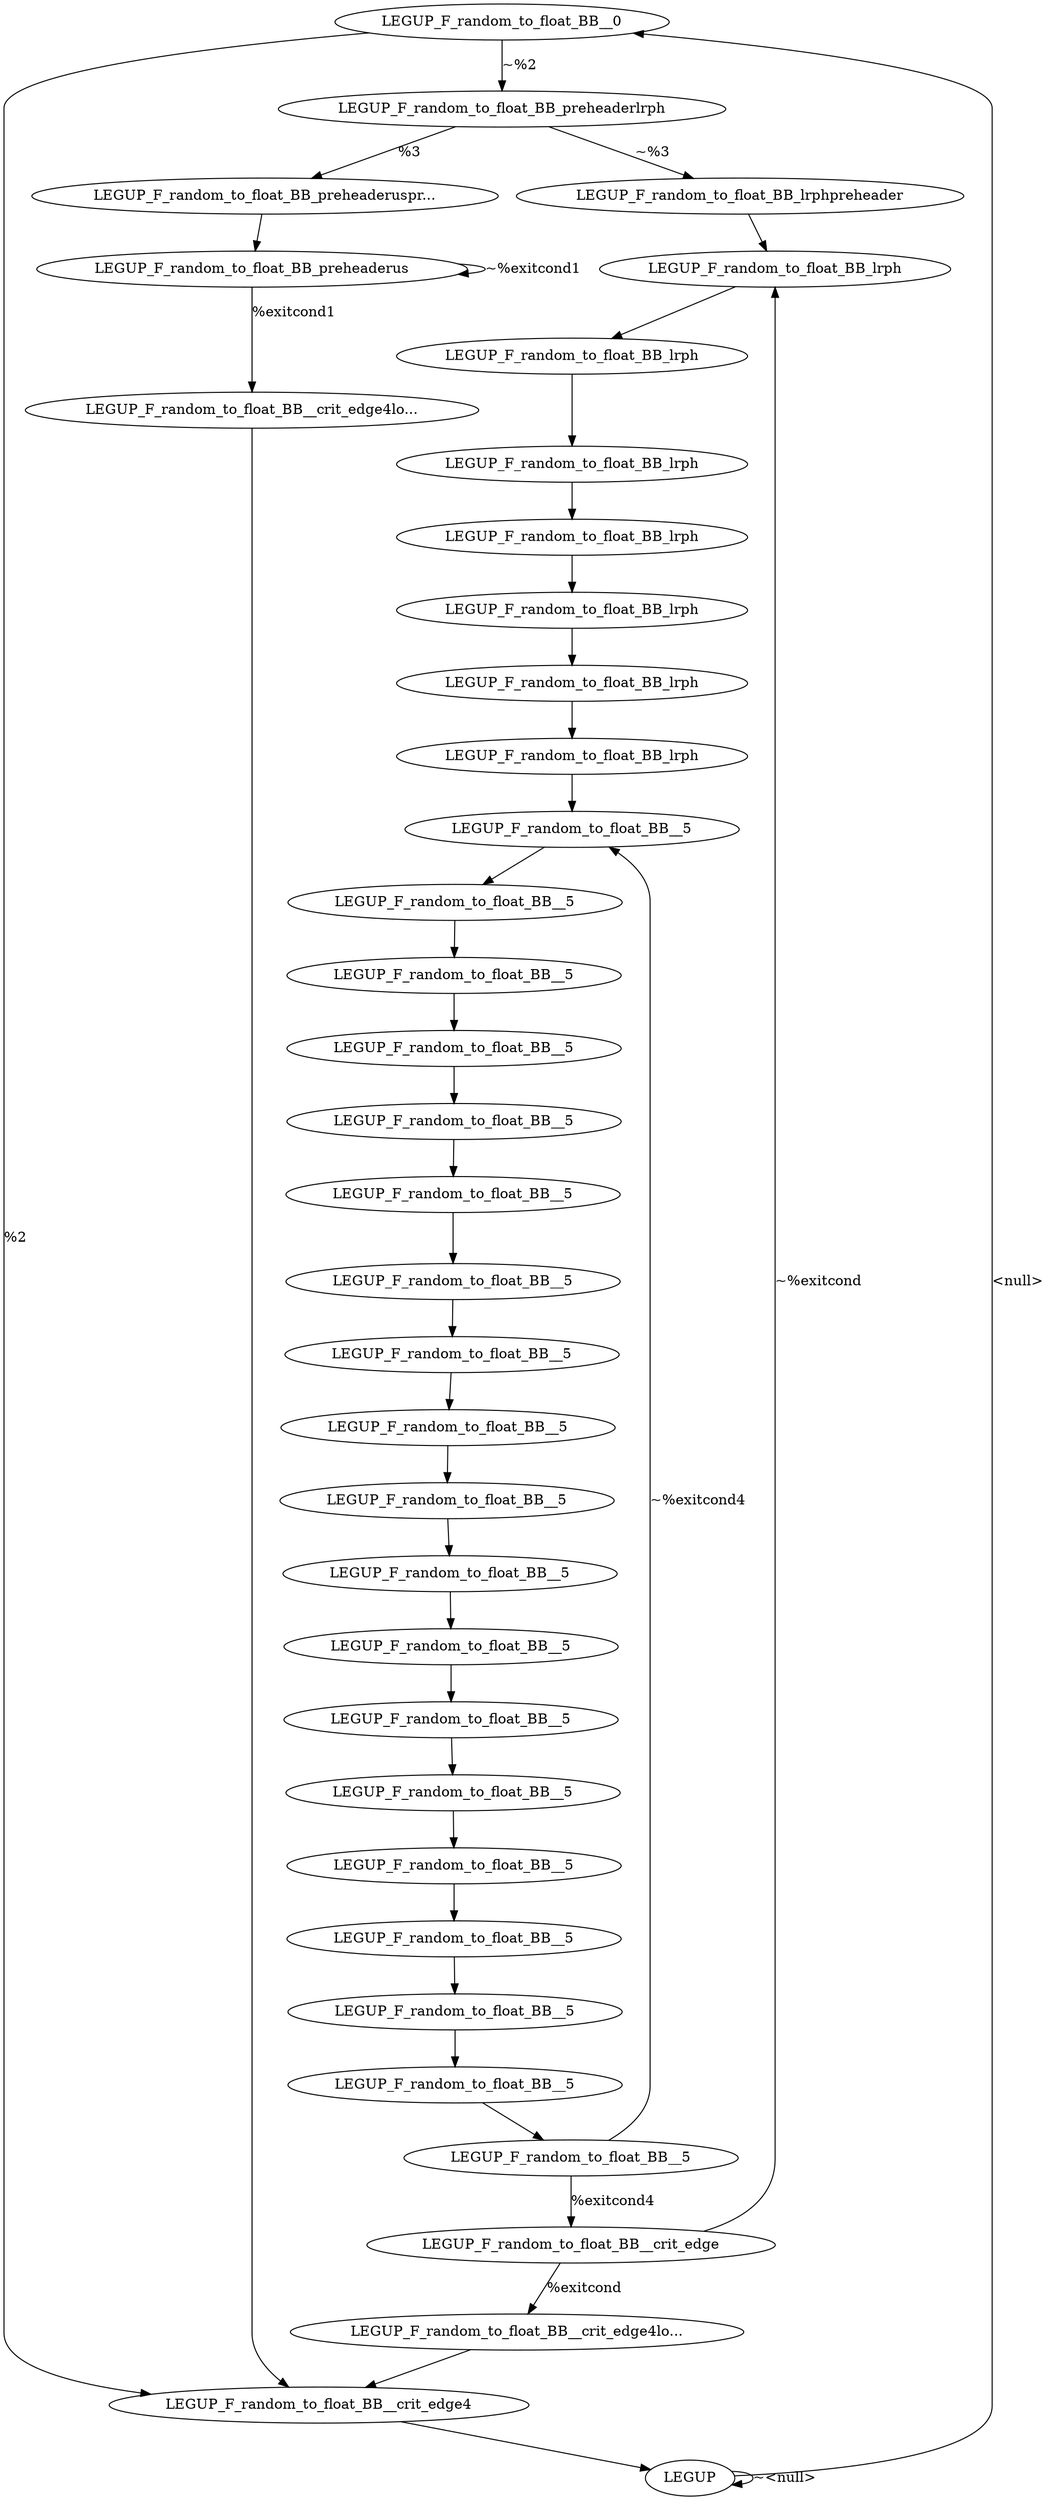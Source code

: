digraph {
Node0x2c83d70[label="LEGUP_F_random_to_float_BB__0"];
Node0x2c83bd0[label="LEGUP"];
Node0x2c83bd0 -> Node0x2c83d70[label="<null>"];
Node0x2c83bd0 -> Node0x2c83bd0[label="~<null>"];
Node0x2c73090[label="LEGUP_F_random_to_float_BB__crit_edge4"];
Node0x2c83d70 -> Node0x2c73090[label="%2"];
Node0x2c83e40[label="LEGUP_F_random_to_float_BB_preheaderlrph"];
Node0x2c83d70 -> Node0x2c83e40[label="~%2"];
Node0x2c83fe0[label="LEGUP_F_random_to_float_BB_preheaderuspr..."];
Node0x2c83e40 -> Node0x2c83fe0[label="%3"];
Node0x2c83f10[label="LEGUP_F_random_to_float_BB_lrphpreheader"];
Node0x2c83e40 -> Node0x2c83f10[label="~%3"];
Node0x2c84180[label="LEGUP_F_random_to_float_BB_lrph"];
Node0x2c83f10 -> Node0x2c84180;
Node0x2c840b0[label="LEGUP_F_random_to_float_BB_preheaderus"];
Node0x2c83fe0 -> Node0x2c840b0;
Node0x2c72e70[label="LEGUP_F_random_to_float_BB__crit_edge4lo..."];
Node0x2c840b0 -> Node0x2c72e70[label="%exitcond1"];
Node0x2c840b0 -> Node0x2c840b0[label="~%exitcond1"];
Node0x2c84250[label="LEGUP_F_random_to_float_BB_lrph"];
Node0x2c84180 -> Node0x2c84250;
Node0x2c84320[label="LEGUP_F_random_to_float_BB_lrph"];
Node0x2c84250 -> Node0x2c84320;
Node0x2c843f0[label="LEGUP_F_random_to_float_BB_lrph"];
Node0x2c84320 -> Node0x2c843f0;
Node0x2c844c0[label="LEGUP_F_random_to_float_BB_lrph"];
Node0x2c843f0 -> Node0x2c844c0;
Node0x2c84590[label="LEGUP_F_random_to_float_BB_lrph"];
Node0x2c844c0 -> Node0x2c84590;
Node0x2c84660[label="LEGUP_F_random_to_float_BB_lrph"];
Node0x2c84590 -> Node0x2c84660;
Node0x2c84730[label="LEGUP_F_random_to_float_BB__5"];
Node0x2c84660 -> Node0x2c84730;
Node0x2c84800[label="LEGUP_F_random_to_float_BB__5"];
Node0x2c84730 -> Node0x2c84800;
Node0x2c848d0[label="LEGUP_F_random_to_float_BB__5"];
Node0x2c84800 -> Node0x2c848d0;
Node0x2c849a0[label="LEGUP_F_random_to_float_BB__5"];
Node0x2c848d0 -> Node0x2c849a0;
Node0x2c84a70[label="LEGUP_F_random_to_float_BB__5"];
Node0x2c849a0 -> Node0x2c84a70;
Node0x2c84b40[label="LEGUP_F_random_to_float_BB__5"];
Node0x2c84a70 -> Node0x2c84b40;
Node0x2c84c10[label="LEGUP_F_random_to_float_BB__5"];
Node0x2c84b40 -> Node0x2c84c10;
Node0x2c84ce0[label="LEGUP_F_random_to_float_BB__5"];
Node0x2c84c10 -> Node0x2c84ce0;
Node0x2c84db0[label="LEGUP_F_random_to_float_BB__5"];
Node0x2c84ce0 -> Node0x2c84db0;
Node0x2c84e80[label="LEGUP_F_random_to_float_BB__5"];
Node0x2c84db0 -> Node0x2c84e80;
Node0x2c84f50[label="LEGUP_F_random_to_float_BB__5"];
Node0x2c84e80 -> Node0x2c84f50;
Node0x2c85020[label="LEGUP_F_random_to_float_BB__5"];
Node0x2c84f50 -> Node0x2c85020;
Node0x2c85130[label="LEGUP_F_random_to_float_BB__5"];
Node0x2c85020 -> Node0x2c85130;
Node0x2c85240[label="LEGUP_F_random_to_float_BB__5"];
Node0x2c85130 -> Node0x2c85240;
Node0x2c72810[label="LEGUP_F_random_to_float_BB__5"];
Node0x2c85240 -> Node0x2c72810;
Node0x2c72920[label="LEGUP_F_random_to_float_BB__5"];
Node0x2c72810 -> Node0x2c72920;
Node0x2c72a30[label="LEGUP_F_random_to_float_BB__5"];
Node0x2c72920 -> Node0x2c72a30;
Node0x2c72b40[label="LEGUP_F_random_to_float_BB__5"];
Node0x2c72a30 -> Node0x2c72b40;
Node0x2c72c50[label="LEGUP_F_random_to_float_BB__5"];
Node0x2c72b40 -> Node0x2c72c50;
Node0x2c72d60[label="LEGUP_F_random_to_float_BB__crit_edge"];
Node0x2c72c50 -> Node0x2c72d60[label="%exitcond4"];
Node0x2c72c50 -> Node0x2c84730[label="~%exitcond4"];
Node0x2c72f80[label="LEGUP_F_random_to_float_BB__crit_edge4lo..."];
Node0x2c72d60 -> Node0x2c72f80[label="%exitcond"];
Node0x2c72d60 -> Node0x2c84180[label="~%exitcond"];
Node0x2c72e70 -> Node0x2c73090;
Node0x2c72f80 -> Node0x2c73090;
Node0x2c73090 -> Node0x2c83bd0;
}
